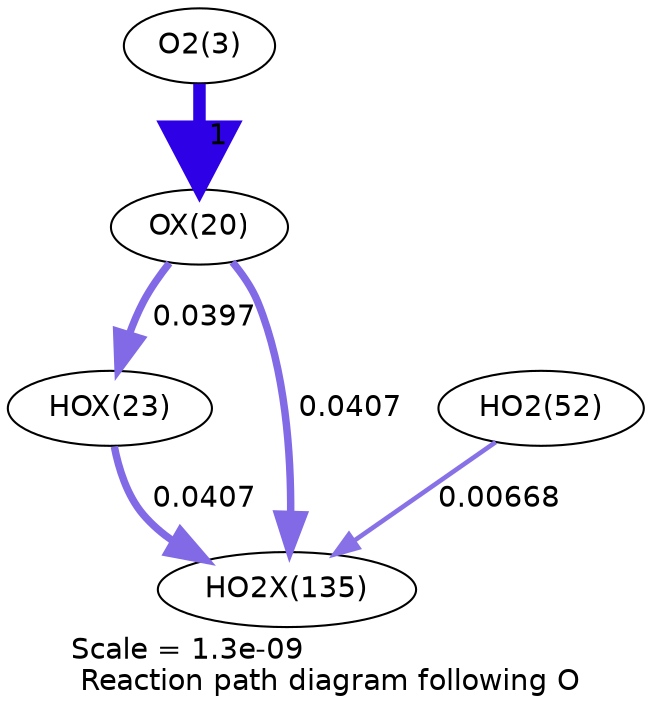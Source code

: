 digraph reaction_paths {
center=1;
s5 -> s27[fontname="Helvetica", penwidth=6, arrowsize=3, color="0.7, 1.5, 0.9"
, label=" 1"];
s27 -> s30[fontname="Helvetica", penwidth=3.56, arrowsize=1.78, color="0.7, 0.54, 0.9"
, label=" 0.0397"];
s27 -> s44[fontname="Helvetica", penwidth=3.58, arrowsize=1.79, color="0.7, 0.541, 0.9"
, label=" 0.0407"];
s30 -> s44[fontname="Helvetica", penwidth=3.58, arrowsize=1.79, color="0.7, 0.541, 0.9"
, label=" 0.0407"];
s21 -> s44[fontname="Helvetica", penwidth=2.22, arrowsize=1.11, color="0.7, 0.507, 0.9"
, label=" 0.00668"];
s5 [ fontname="Helvetica", label="O2(3)"];
s21 [ fontname="Helvetica", label="HO2(52)"];
s27 [ fontname="Helvetica", label="OX(20)"];
s30 [ fontname="Helvetica", label="HOX(23)"];
s44 [ fontname="Helvetica", label="HO2X(135)"];
 label = "Scale = 1.3e-09\l Reaction path diagram following O";
 fontname = "Helvetica";
}
